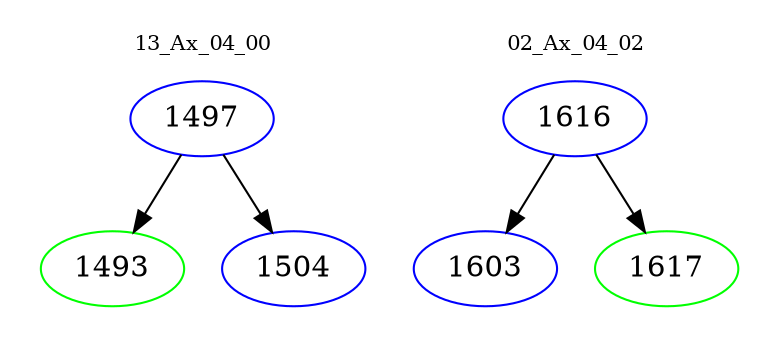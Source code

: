 digraph{
subgraph cluster_0 {
color = white
label = "13_Ax_04_00";
fontsize=10;
T0_1497 [label="1497", color="blue"]
T0_1497 -> T0_1493 [color="black"]
T0_1493 [label="1493", color="green"]
T0_1497 -> T0_1504 [color="black"]
T0_1504 [label="1504", color="blue"]
}
subgraph cluster_1 {
color = white
label = "02_Ax_04_02";
fontsize=10;
T1_1616 [label="1616", color="blue"]
T1_1616 -> T1_1603 [color="black"]
T1_1603 [label="1603", color="blue"]
T1_1616 -> T1_1617 [color="black"]
T1_1617 [label="1617", color="green"]
}
}
